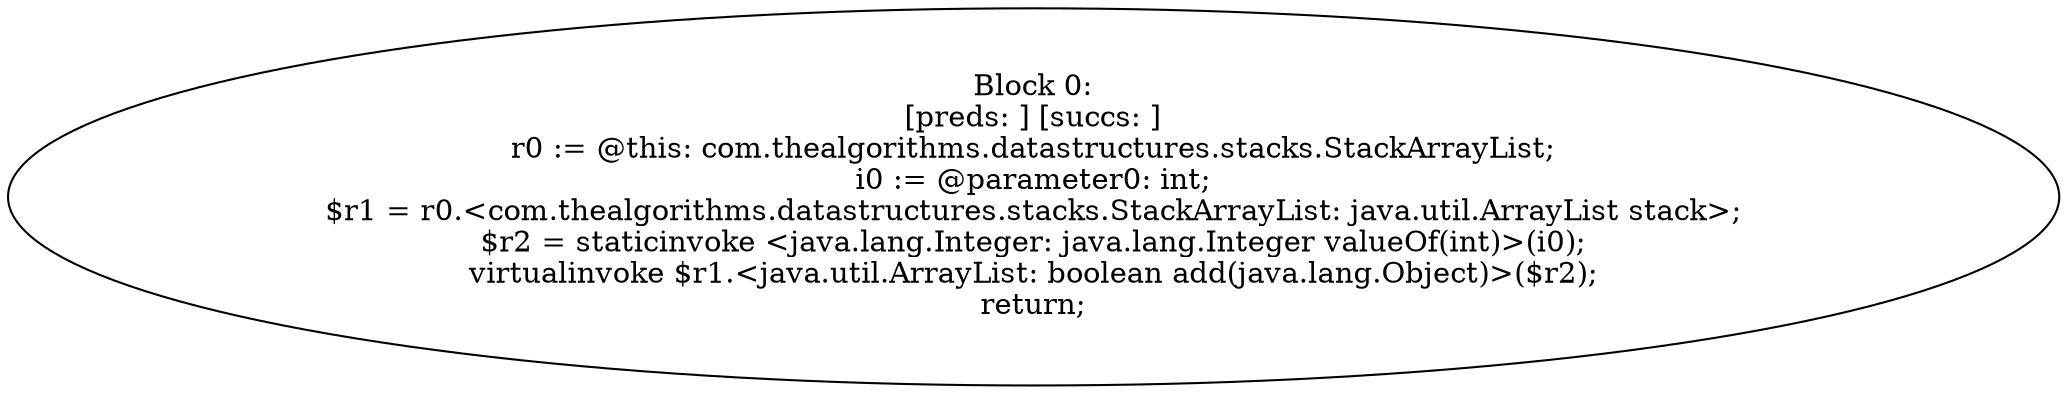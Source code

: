 digraph "unitGraph" {
    "Block 0:
[preds: ] [succs: ]
r0 := @this: com.thealgorithms.datastructures.stacks.StackArrayList;
i0 := @parameter0: int;
$r1 = r0.<com.thealgorithms.datastructures.stacks.StackArrayList: java.util.ArrayList stack>;
$r2 = staticinvoke <java.lang.Integer: java.lang.Integer valueOf(int)>(i0);
virtualinvoke $r1.<java.util.ArrayList: boolean add(java.lang.Object)>($r2);
return;
"
}
